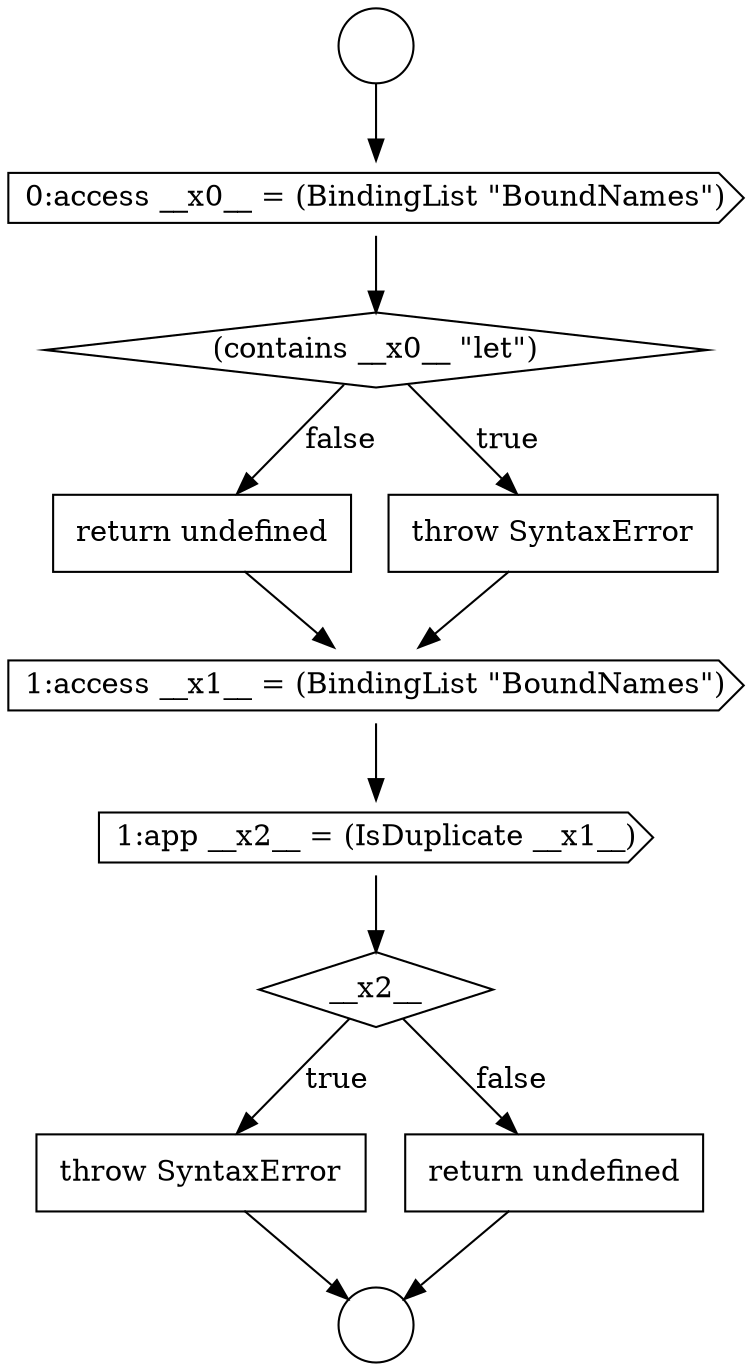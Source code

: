 digraph {
  node17104 [shape=cds, label=<<font color="black">0:access __x0__ = (BindingList &quot;BoundNames&quot;)</font>> color="black" fillcolor="white" style=filled]
  node17111 [shape=none, margin=0, label=<<font color="black">
    <table border="0" cellborder="1" cellspacing="0" cellpadding="10">
      <tr><td align="left">throw SyntaxError</td></tr>
    </table>
  </font>> color="black" fillcolor="white" style=filled]
  node17107 [shape=none, margin=0, label=<<font color="black">
    <table border="0" cellborder="1" cellspacing="0" cellpadding="10">
      <tr><td align="left">return undefined</td></tr>
    </table>
  </font>> color="black" fillcolor="white" style=filled]
  node17110 [shape=diamond, label=<<font color="black">__x2__</font>> color="black" fillcolor="white" style=filled]
  node17106 [shape=none, margin=0, label=<<font color="black">
    <table border="0" cellborder="1" cellspacing="0" cellpadding="10">
      <tr><td align="left">throw SyntaxError</td></tr>
    </table>
  </font>> color="black" fillcolor="white" style=filled]
  node17109 [shape=cds, label=<<font color="black">1:app __x2__ = (IsDuplicate __x1__)</font>> color="black" fillcolor="white" style=filled]
  node17102 [shape=circle label=" " color="black" fillcolor="white" style=filled]
  node17112 [shape=none, margin=0, label=<<font color="black">
    <table border="0" cellborder="1" cellspacing="0" cellpadding="10">
      <tr><td align="left">return undefined</td></tr>
    </table>
  </font>> color="black" fillcolor="white" style=filled]
  node17105 [shape=diamond, label=<<font color="black">(contains __x0__ &quot;let&quot;)</font>> color="black" fillcolor="white" style=filled]
  node17103 [shape=circle label=" " color="black" fillcolor="white" style=filled]
  node17108 [shape=cds, label=<<font color="black">1:access __x1__ = (BindingList &quot;BoundNames&quot;)</font>> color="black" fillcolor="white" style=filled]
  node17104 -> node17105 [ color="black"]
  node17108 -> node17109 [ color="black"]
  node17105 -> node17106 [label=<<font color="black">true</font>> color="black"]
  node17105 -> node17107 [label=<<font color="black">false</font>> color="black"]
  node17107 -> node17108 [ color="black"]
  node17106 -> node17108 [ color="black"]
  node17109 -> node17110 [ color="black"]
  node17110 -> node17111 [label=<<font color="black">true</font>> color="black"]
  node17110 -> node17112 [label=<<font color="black">false</font>> color="black"]
  node17102 -> node17104 [ color="black"]
  node17112 -> node17103 [ color="black"]
  node17111 -> node17103 [ color="black"]
}
